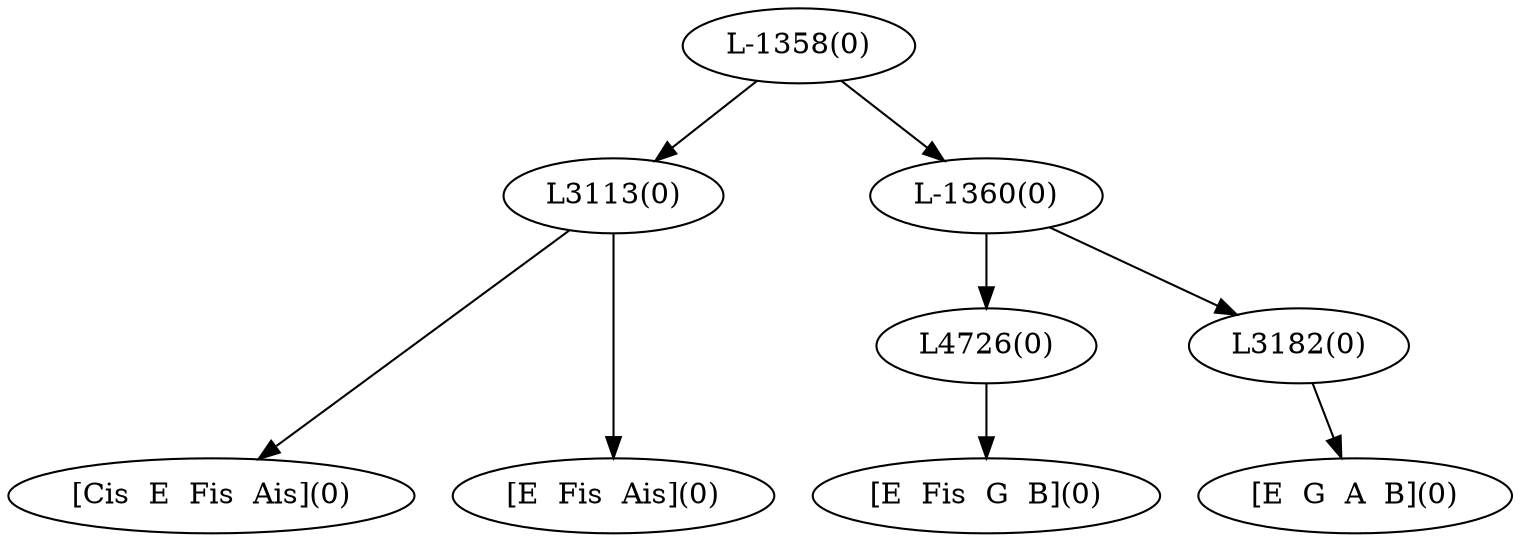 digraph sample{
"L3113(0)"->"[Cis  E  Fis  Ais](0)"
"L3113(0)"->"[E  Fis  Ais](0)"
"L4726(0)"->"[E  Fis  G  B](0)"
"L3182(0)"->"[E  G  A  B](0)"
"L-1360(0)"->"L4726(0)"
"L-1360(0)"->"L3182(0)"
"L-1358(0)"->"L3113(0)"
"L-1358(0)"->"L-1360(0)"
{rank = min; "L-1358(0)"}
{rank = same; "L3113(0)"; "L-1360(0)";}
{rank = same; "L4726(0)"; "L3182(0)";}
{rank = max; "[Cis  E  Fis  Ais](0)"; "[E  Fis  Ais](0)"; "[E  Fis  G  B](0)"; "[E  G  A  B](0)";}
}